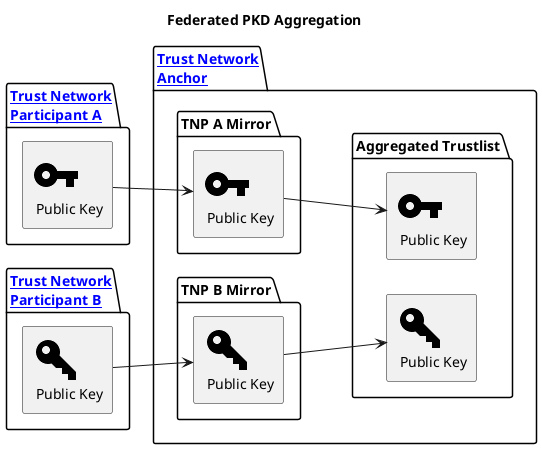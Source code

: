 @startuml
hide stereotype
!include <material/common>
!include <material/key>
!include <material/key_variant>

title Federated PKD Aggregation

left to right direction

package "[[system-actors.html#TrustNetworkParticipant Trust Network\nParticipant A]]" as LP1 {
  MA_KEY(Black,1,pk1,rectangle,"Public Key")
}
package "[[system-actors.html#TrustNetworkParticipant Trust Network\nParticipant B]]" as LP2 {
  MA_KEY_VARIANT(Black,1,pk2,rectangle,"Public Key")
}
package "[[system-actors.html#TrustNetworkAnchor Trust Network\nAnchor]]" as TrustNetworkAnchor {
  package "TNP A Mirror" as LP1M {
    MA_KEY(Black,1,pk1m,rectangle,"Public Key")
  }
  package "TNP B Mirror" as LP2M {
    MA_KEY_VARIANT(Black,1,pk2m,rectangle,"Public Key")
  }
  package "Aggregated Trustlist" as ML {
    MA_KEY(Black,1,pk1ml,rectangle,"Public Key")
    MA_KEY_VARIANT(Black,1,pk2ml,rectangle,"Public Key")
  }
}

pk1 --> pk1m
pk2 --> pk2m

pk1m -->pk1ml
pk2m --> pk2ml
@enduml
